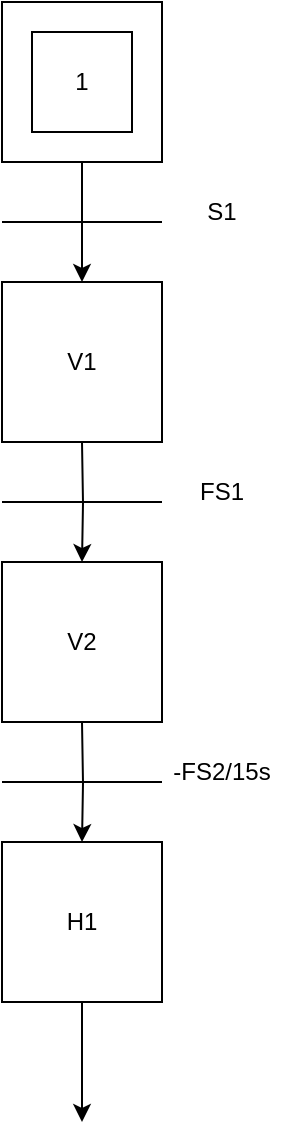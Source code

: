 <mxfile version="24.7.17">
  <diagram id="C5RBs43oDa-KdzZeNtuy" name="Page-1">
    <mxGraphModel dx="2018" dy="948" grid="1" gridSize="10" guides="1" tooltips="1" connect="1" arrows="1" fold="1" page="1" pageScale="1" pageWidth="827" pageHeight="1169" math="0" shadow="0">
      <root>
        <mxCell id="WIyWlLk6GJQsqaUBKTNV-0" />
        <mxCell id="WIyWlLk6GJQsqaUBKTNV-1" parent="WIyWlLk6GJQsqaUBKTNV-0" />
        <mxCell id="Tip-lkdg16izol2r0epo-2" value="" style="group" vertex="1" connectable="0" parent="WIyWlLk6GJQsqaUBKTNV-1">
          <mxGeometry x="200" y="340" width="80" height="80" as="geometry" />
        </mxCell>
        <mxCell id="Tip-lkdg16izol2r0epo-0" value="" style="whiteSpace=wrap;html=1;aspect=fixed;" vertex="1" parent="Tip-lkdg16izol2r0epo-2">
          <mxGeometry width="80" height="80" as="geometry" />
        </mxCell>
        <mxCell id="Tip-lkdg16izol2r0epo-1" value="1" style="whiteSpace=wrap;html=1;aspect=fixed;" vertex="1" parent="Tip-lkdg16izol2r0epo-2">
          <mxGeometry x="15" y="15" width="50" height="50" as="geometry" />
        </mxCell>
        <mxCell id="Tip-lkdg16izol2r0epo-3" value="V1" style="whiteSpace=wrap;html=1;aspect=fixed;" vertex="1" parent="WIyWlLk6GJQsqaUBKTNV-1">
          <mxGeometry x="200" y="480" width="80" height="80" as="geometry" />
        </mxCell>
        <mxCell id="Tip-lkdg16izol2r0epo-4" style="edgeStyle=orthogonalEdgeStyle;rounded=0;orthogonalLoop=1;jettySize=auto;html=1;" edge="1" parent="WIyWlLk6GJQsqaUBKTNV-1" source="Tip-lkdg16izol2r0epo-0" target="Tip-lkdg16izol2r0epo-3">
          <mxGeometry relative="1" as="geometry" />
        </mxCell>
        <mxCell id="Tip-lkdg16izol2r0epo-5" value="V2" style="whiteSpace=wrap;html=1;aspect=fixed;" vertex="1" parent="WIyWlLk6GJQsqaUBKTNV-1">
          <mxGeometry x="200" y="620" width="80" height="80" as="geometry" />
        </mxCell>
        <mxCell id="Tip-lkdg16izol2r0epo-6" style="edgeStyle=orthogonalEdgeStyle;rounded=0;orthogonalLoop=1;jettySize=auto;html=1;" edge="1" parent="WIyWlLk6GJQsqaUBKTNV-1" target="Tip-lkdg16izol2r0epo-5">
          <mxGeometry relative="1" as="geometry">
            <mxPoint x="240" y="560" as="sourcePoint" />
          </mxGeometry>
        </mxCell>
        <mxCell id="Tip-lkdg16izol2r0epo-7" value="H1" style="whiteSpace=wrap;html=1;aspect=fixed;" vertex="1" parent="WIyWlLk6GJQsqaUBKTNV-1">
          <mxGeometry x="200" y="760" width="80" height="80" as="geometry" />
        </mxCell>
        <mxCell id="Tip-lkdg16izol2r0epo-8" style="edgeStyle=orthogonalEdgeStyle;rounded=0;orthogonalLoop=1;jettySize=auto;html=1;" edge="1" parent="WIyWlLk6GJQsqaUBKTNV-1" target="Tip-lkdg16izol2r0epo-7">
          <mxGeometry relative="1" as="geometry">
            <mxPoint x="240" y="700" as="sourcePoint" />
          </mxGeometry>
        </mxCell>
        <mxCell id="Tip-lkdg16izol2r0epo-10" style="edgeStyle=orthogonalEdgeStyle;rounded=0;orthogonalLoop=1;jettySize=auto;html=1;" edge="1" parent="WIyWlLk6GJQsqaUBKTNV-1">
          <mxGeometry relative="1" as="geometry">
            <mxPoint x="240" y="840" as="sourcePoint" />
            <mxPoint x="240" y="900" as="targetPoint" />
          </mxGeometry>
        </mxCell>
        <mxCell id="Tip-lkdg16izol2r0epo-11" value="" style="endArrow=none;html=1;rounded=0;" edge="1" parent="WIyWlLk6GJQsqaUBKTNV-1">
          <mxGeometry width="50" height="50" relative="1" as="geometry">
            <mxPoint x="200" y="450" as="sourcePoint" />
            <mxPoint x="280" y="450" as="targetPoint" />
          </mxGeometry>
        </mxCell>
        <mxCell id="Tip-lkdg16izol2r0epo-12" value="S1" style="text;html=1;align=center;verticalAlign=middle;whiteSpace=wrap;rounded=0;" vertex="1" parent="WIyWlLk6GJQsqaUBKTNV-1">
          <mxGeometry x="280" y="430" width="60" height="30" as="geometry" />
        </mxCell>
        <mxCell id="Tip-lkdg16izol2r0epo-14" value="" style="endArrow=none;html=1;rounded=0;" edge="1" parent="WIyWlLk6GJQsqaUBKTNV-1">
          <mxGeometry width="50" height="50" relative="1" as="geometry">
            <mxPoint x="200" y="590" as="sourcePoint" />
            <mxPoint x="280" y="590" as="targetPoint" />
          </mxGeometry>
        </mxCell>
        <mxCell id="Tip-lkdg16izol2r0epo-15" value="FS1" style="text;html=1;align=center;verticalAlign=middle;whiteSpace=wrap;rounded=0;" vertex="1" parent="WIyWlLk6GJQsqaUBKTNV-1">
          <mxGeometry x="280" y="570" width="60" height="30" as="geometry" />
        </mxCell>
        <mxCell id="Tip-lkdg16izol2r0epo-16" value="" style="endArrow=none;html=1;rounded=0;" edge="1" parent="WIyWlLk6GJQsqaUBKTNV-1">
          <mxGeometry width="50" height="50" relative="1" as="geometry">
            <mxPoint x="200" y="730" as="sourcePoint" />
            <mxPoint x="280" y="730" as="targetPoint" />
          </mxGeometry>
        </mxCell>
        <mxCell id="Tip-lkdg16izol2r0epo-17" value="-FS2/15s" style="text;html=1;align=center;verticalAlign=middle;whiteSpace=wrap;rounded=0;" vertex="1" parent="WIyWlLk6GJQsqaUBKTNV-1">
          <mxGeometry x="280" y="710" width="60" height="30" as="geometry" />
        </mxCell>
      </root>
    </mxGraphModel>
  </diagram>
</mxfile>
